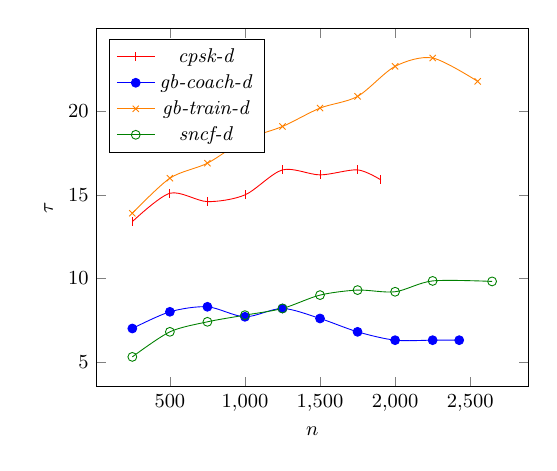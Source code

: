 \tikzstyle{textstyle}=[font=\fontsize{9}{9}\selectfont]
\begin{tikzpicture}[textstyle, scale=0.8]
    \begin{axis}[
        xlabel={$n$},
        ylabel={$\tau$},
		legend pos=north west
        ]
        
	\addplot[smooth,mark=|,red] plot coordinates {
		(250,13.4)
		(500,15.1)
		(750,14.6)
		(1000,15.0)
		(1250,16.5)
		(1500,16.2)
		(1750,16.5)
		(1905,15.9)
    };
    \addlegendentry{\textit{cpsk-d}}        
       
    \addplot[smooth,mark=*,blue] plot coordinates {
		(250,7.0)
		(500,8.0)
		(750,8.3)
		(1000,7.7)
		(1250,8.2)
		(1500,7.6)
		(1750,6.8)
		(2000,6.3)
		(2250,6.3)
		(2427,6.3)
    };
    \addlegendentry{\textit{gb-coach-d}}

	\addplot[smooth,mark=x,orange] plot coordinates {
		(250,13.9)
		(500,16.0)
		(750,16.9)
		(1000,18.3)
		(1250,19.1)
		(1500,20.2)
		(1750,20.9)
		(2000,22.7)
		(2250,23.2)
		(2550,21.8)
    };
    \addlegendentry{\textit{gb-train-d}}

    \addplot[smooth,mark=o,green!50!black] plot coordinates {
		(250,5.3)
		(500,6.8)
		(750,7.4)
		(1000,7.8)
		(1250,8.2)
		(1500,9.0)
		(1750,9.3)
		(2000,9.2)
		(2250,9.85)
		(2646,9.82)
    };
    \addlegendentry{\textit{sncf-d}}
    
    \end{axis}
\end{tikzpicture}
